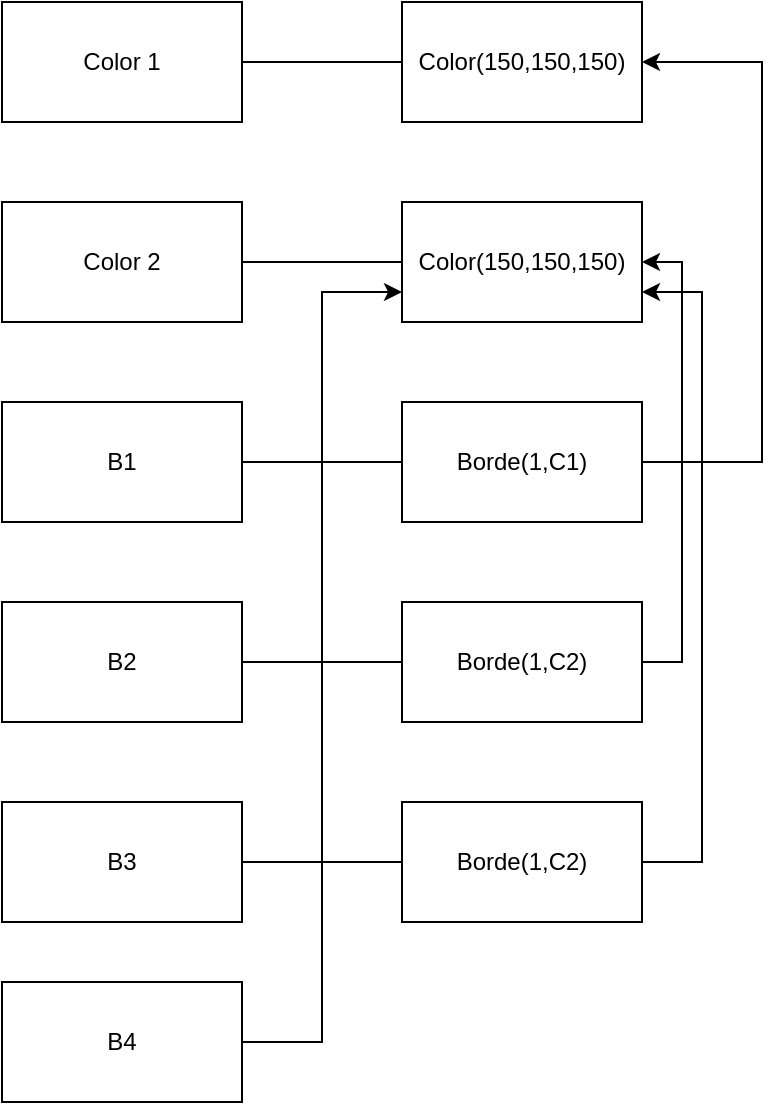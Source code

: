 <mxfile version="24.7.16">
  <diagram name="Página-1" id="yv49tzKG_y3adHyQndQY">
    <mxGraphModel dx="833" dy="484" grid="1" gridSize="10" guides="1" tooltips="1" connect="1" arrows="1" fold="1" page="1" pageScale="1" pageWidth="827" pageHeight="1169" math="0" shadow="0">
      <root>
        <mxCell id="0" />
        <mxCell id="1" parent="0" />
        <mxCell id="Z92iMBciqEQn9nU_JB5b-1" value="Color 1" style="rounded=0;whiteSpace=wrap;html=1;" vertex="1" parent="1">
          <mxGeometry x="160" y="200" width="120" height="60" as="geometry" />
        </mxCell>
        <mxCell id="Z92iMBciqEQn9nU_JB5b-2" value="" style="endArrow=none;html=1;rounded=0;exitX=1;exitY=0.5;exitDx=0;exitDy=0;" edge="1" parent="1" source="Z92iMBciqEQn9nU_JB5b-1" target="Z92iMBciqEQn9nU_JB5b-3">
          <mxGeometry width="50" height="50" relative="1" as="geometry">
            <mxPoint x="400" y="450" as="sourcePoint" />
            <mxPoint x="400" y="300" as="targetPoint" />
          </mxGeometry>
        </mxCell>
        <mxCell id="Z92iMBciqEQn9nU_JB5b-3" value="Color(150,150,150)" style="rounded=0;whiteSpace=wrap;html=1;" vertex="1" parent="1">
          <mxGeometry x="360" y="200" width="120" height="60" as="geometry" />
        </mxCell>
        <mxCell id="Z92iMBciqEQn9nU_JB5b-4" value="Color 2" style="rounded=0;whiteSpace=wrap;html=1;" vertex="1" parent="1">
          <mxGeometry x="160" y="300" width="120" height="60" as="geometry" />
        </mxCell>
        <mxCell id="Z92iMBciqEQn9nU_JB5b-5" value="" style="endArrow=none;html=1;rounded=0;exitX=1;exitY=0.5;exitDx=0;exitDy=0;" edge="1" parent="1" source="Z92iMBciqEQn9nU_JB5b-4" target="Z92iMBciqEQn9nU_JB5b-6">
          <mxGeometry width="50" height="50" relative="1" as="geometry">
            <mxPoint x="400" y="450" as="sourcePoint" />
            <mxPoint x="370" y="420" as="targetPoint" />
          </mxGeometry>
        </mxCell>
        <mxCell id="Z92iMBciqEQn9nU_JB5b-6" value="Color(150,150,150)" style="rounded=0;whiteSpace=wrap;html=1;" vertex="1" parent="1">
          <mxGeometry x="360" y="300" width="120" height="60" as="geometry" />
        </mxCell>
        <mxCell id="Z92iMBciqEQn9nU_JB5b-7" value="B1" style="rounded=0;whiteSpace=wrap;html=1;" vertex="1" parent="1">
          <mxGeometry x="160" y="400" width="120" height="60" as="geometry" />
        </mxCell>
        <mxCell id="Z92iMBciqEQn9nU_JB5b-8" value="" style="endArrow=classic;html=1;rounded=0;exitX=1;exitY=0.5;exitDx=0;exitDy=0;entryX=1;entryY=0.5;entryDx=0;entryDy=0;" edge="1" parent="1" source="Z92iMBciqEQn9nU_JB5b-9" target="Z92iMBciqEQn9nU_JB5b-3">
          <mxGeometry width="50" height="50" relative="1" as="geometry">
            <mxPoint x="400" y="450" as="sourcePoint" />
            <mxPoint x="450" y="400" as="targetPoint" />
            <Array as="points">
              <mxPoint x="540" y="430" />
              <mxPoint x="540" y="390" />
              <mxPoint x="540" y="350" />
              <mxPoint x="540" y="290" />
              <mxPoint x="540" y="230" />
            </Array>
          </mxGeometry>
        </mxCell>
        <mxCell id="Z92iMBciqEQn9nU_JB5b-9" value="Borde(1,C1)" style="rounded=0;whiteSpace=wrap;html=1;" vertex="1" parent="1">
          <mxGeometry x="360" y="400" width="120" height="60" as="geometry" />
        </mxCell>
        <mxCell id="Z92iMBciqEQn9nU_JB5b-10" value="" style="endArrow=none;html=1;rounded=0;exitX=1;exitY=0.5;exitDx=0;exitDy=0;entryX=0;entryY=0.5;entryDx=0;entryDy=0;" edge="1" parent="1" source="Z92iMBciqEQn9nU_JB5b-7" target="Z92iMBciqEQn9nU_JB5b-9">
          <mxGeometry width="50" height="50" relative="1" as="geometry">
            <mxPoint x="400" y="450" as="sourcePoint" />
            <mxPoint x="450" y="400" as="targetPoint" />
          </mxGeometry>
        </mxCell>
        <mxCell id="Z92iMBciqEQn9nU_JB5b-11" value="B2" style="rounded=0;whiteSpace=wrap;html=1;" vertex="1" parent="1">
          <mxGeometry x="160" y="500" width="120" height="60" as="geometry" />
        </mxCell>
        <mxCell id="Z92iMBciqEQn9nU_JB5b-12" value="Borde(1,C2)" style="rounded=0;whiteSpace=wrap;html=1;" vertex="1" parent="1">
          <mxGeometry x="360" y="500" width="120" height="60" as="geometry" />
        </mxCell>
        <mxCell id="Z92iMBciqEQn9nU_JB5b-13" value="" style="endArrow=none;html=1;rounded=0;exitX=1;exitY=0.5;exitDx=0;exitDy=0;entryX=0;entryY=0.5;entryDx=0;entryDy=0;" edge="1" parent="1" source="Z92iMBciqEQn9nU_JB5b-11" target="Z92iMBciqEQn9nU_JB5b-12">
          <mxGeometry width="50" height="50" relative="1" as="geometry">
            <mxPoint x="400" y="450" as="sourcePoint" />
            <mxPoint x="450" y="400" as="targetPoint" />
          </mxGeometry>
        </mxCell>
        <mxCell id="Z92iMBciqEQn9nU_JB5b-14" value="" style="endArrow=classic;html=1;rounded=0;exitX=1;exitY=0.5;exitDx=0;exitDy=0;entryX=1;entryY=0.5;entryDx=0;entryDy=0;" edge="1" parent="1" source="Z92iMBciqEQn9nU_JB5b-12" target="Z92iMBciqEQn9nU_JB5b-6">
          <mxGeometry width="50" height="50" relative="1" as="geometry">
            <mxPoint x="400" y="480" as="sourcePoint" />
            <mxPoint x="520" y="270" as="targetPoint" />
            <Array as="points">
              <mxPoint x="500" y="530" />
              <mxPoint x="500" y="330" />
            </Array>
          </mxGeometry>
        </mxCell>
        <mxCell id="Z92iMBciqEQn9nU_JB5b-15" value="B3" style="rounded=0;whiteSpace=wrap;html=1;" vertex="1" parent="1">
          <mxGeometry x="160" y="600" width="120" height="60" as="geometry" />
        </mxCell>
        <mxCell id="Z92iMBciqEQn9nU_JB5b-16" value="Borde(1,C2)" style="rounded=0;whiteSpace=wrap;html=1;" vertex="1" parent="1">
          <mxGeometry x="360" y="600" width="120" height="60" as="geometry" />
        </mxCell>
        <mxCell id="Z92iMBciqEQn9nU_JB5b-17" value="" style="endArrow=none;html=1;rounded=0;exitX=1;exitY=0.5;exitDx=0;exitDy=0;entryX=0;entryY=0.5;entryDx=0;entryDy=0;" edge="1" parent="1" source="Z92iMBciqEQn9nU_JB5b-15" target="Z92iMBciqEQn9nU_JB5b-16">
          <mxGeometry width="50" height="50" relative="1" as="geometry">
            <mxPoint x="390" y="480" as="sourcePoint" />
            <mxPoint x="440" y="430" as="targetPoint" />
          </mxGeometry>
        </mxCell>
        <mxCell id="Z92iMBciqEQn9nU_JB5b-18" value="" style="endArrow=classic;html=1;rounded=0;exitX=1;exitY=0.5;exitDx=0;exitDy=0;entryX=1;entryY=0.75;entryDx=0;entryDy=0;" edge="1" parent="1" source="Z92iMBciqEQn9nU_JB5b-16" target="Z92iMBciqEQn9nU_JB5b-6">
          <mxGeometry width="50" height="50" relative="1" as="geometry">
            <mxPoint x="490" y="540" as="sourcePoint" />
            <mxPoint x="490" y="340" as="targetPoint" />
            <Array as="points">
              <mxPoint x="510" y="630" />
              <mxPoint x="510" y="345" />
            </Array>
          </mxGeometry>
        </mxCell>
        <mxCell id="Z92iMBciqEQn9nU_JB5b-19" value="B4" style="rounded=0;whiteSpace=wrap;html=1;" vertex="1" parent="1">
          <mxGeometry x="160" y="690" width="120" height="60" as="geometry" />
        </mxCell>
        <mxCell id="Z92iMBciqEQn9nU_JB5b-20" value="" style="endArrow=classic;html=1;rounded=0;exitX=1;exitY=0.5;exitDx=0;exitDy=0;entryX=0;entryY=0.75;entryDx=0;entryDy=0;" edge="1" parent="1" source="Z92iMBciqEQn9nU_JB5b-19" target="Z92iMBciqEQn9nU_JB5b-6">
          <mxGeometry width="50" height="50" relative="1" as="geometry">
            <mxPoint x="390" y="550" as="sourcePoint" />
            <mxPoint x="320" y="310" as="targetPoint" />
            <Array as="points">
              <mxPoint x="320" y="720" />
              <mxPoint x="320" y="345" />
            </Array>
          </mxGeometry>
        </mxCell>
      </root>
    </mxGraphModel>
  </diagram>
</mxfile>
